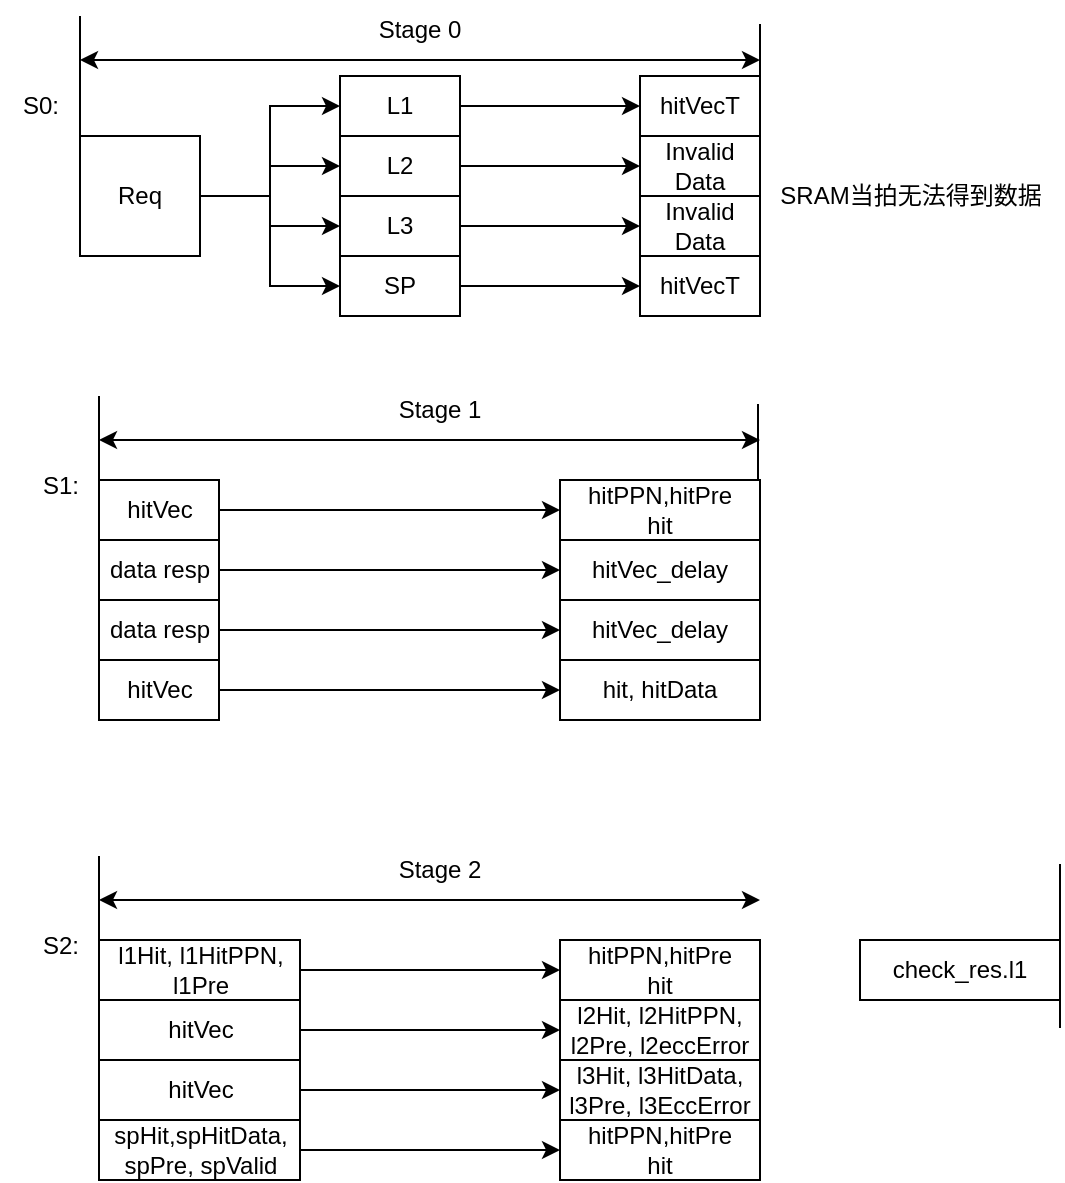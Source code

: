 <mxfile version="24.0.4" type="github">
  <diagram name="第 1 页" id="2D09tRjOOLw1QeDDmu1q">
    <mxGraphModel dx="791" dy="1106" grid="1" gridSize="10" guides="1" tooltips="1" connect="1" arrows="1" fold="1" page="1" pageScale="1" pageWidth="1600" pageHeight="900" math="0" shadow="0">
      <root>
        <mxCell id="0" />
        <mxCell id="1" parent="0" />
        <mxCell id="KDayziZo-Zm0KuNPOGni-1" value="S0:" style="text;html=1;align=center;verticalAlign=middle;resizable=0;points=[];autosize=1;strokeColor=none;fillColor=none;" parent="1" vertex="1">
          <mxGeometry x="30" y="128" width="40" height="30" as="geometry" />
        </mxCell>
        <mxCell id="KDayziZo-Zm0KuNPOGni-2" value="" style="endArrow=none;html=1;rounded=0;" parent="1" edge="1">
          <mxGeometry width="50" height="50" relative="1" as="geometry">
            <mxPoint x="70" y="180" as="sourcePoint" />
            <mxPoint x="70" y="98" as="targetPoint" />
          </mxGeometry>
        </mxCell>
        <mxCell id="KDayziZo-Zm0KuNPOGni-11" style="edgeStyle=orthogonalEdgeStyle;rounded=0;orthogonalLoop=1;jettySize=auto;html=1;exitX=1;exitY=0.5;exitDx=0;exitDy=0;entryX=0;entryY=0.5;entryDx=0;entryDy=0;" parent="1" source="KDayziZo-Zm0KuNPOGni-3" target="KDayziZo-Zm0KuNPOGni-5" edge="1">
          <mxGeometry relative="1" as="geometry">
            <mxPoint x="160" y="140" as="targetPoint" />
          </mxGeometry>
        </mxCell>
        <mxCell id="KDayziZo-Zm0KuNPOGni-12" style="edgeStyle=orthogonalEdgeStyle;rounded=0;orthogonalLoop=1;jettySize=auto;html=1;exitX=1;exitY=0.5;exitDx=0;exitDy=0;entryX=0;entryY=0.5;entryDx=0;entryDy=0;" parent="1" source="KDayziZo-Zm0KuNPOGni-3" target="KDayziZo-Zm0KuNPOGni-6" edge="1">
          <mxGeometry relative="1" as="geometry" />
        </mxCell>
        <mxCell id="KDayziZo-Zm0KuNPOGni-13" style="edgeStyle=orthogonalEdgeStyle;rounded=0;orthogonalLoop=1;jettySize=auto;html=1;exitX=1;exitY=0.5;exitDx=0;exitDy=0;entryX=0;entryY=0.5;entryDx=0;entryDy=0;" parent="1" source="KDayziZo-Zm0KuNPOGni-3" target="KDayziZo-Zm0KuNPOGni-7" edge="1">
          <mxGeometry relative="1" as="geometry" />
        </mxCell>
        <mxCell id="KDayziZo-Zm0KuNPOGni-14" style="edgeStyle=orthogonalEdgeStyle;rounded=0;orthogonalLoop=1;jettySize=auto;html=1;exitX=1;exitY=0.5;exitDx=0;exitDy=0;" parent="1" source="KDayziZo-Zm0KuNPOGni-3" target="KDayziZo-Zm0KuNPOGni-8" edge="1">
          <mxGeometry relative="1" as="geometry" />
        </mxCell>
        <mxCell id="KDayziZo-Zm0KuNPOGni-3" value="Req" style="rounded=0;whiteSpace=wrap;html=1;" parent="1" vertex="1">
          <mxGeometry x="70" y="158" width="60" height="60" as="geometry" />
        </mxCell>
        <mxCell id="KDayziZo-Zm0KuNPOGni-20" style="edgeStyle=orthogonalEdgeStyle;rounded=0;orthogonalLoop=1;jettySize=auto;html=1;exitX=1;exitY=0.5;exitDx=0;exitDy=0;" parent="1" source="KDayziZo-Zm0KuNPOGni-5" target="KDayziZo-Zm0KuNPOGni-15" edge="1">
          <mxGeometry relative="1" as="geometry" />
        </mxCell>
        <mxCell id="KDayziZo-Zm0KuNPOGni-5" value="&lt;div&gt;L1&lt;br&gt;&lt;/div&gt;" style="rounded=0;whiteSpace=wrap;html=1;" parent="1" vertex="1">
          <mxGeometry x="200" y="128" width="60" height="30" as="geometry" />
        </mxCell>
        <mxCell id="KDayziZo-Zm0KuNPOGni-21" style="edgeStyle=orthogonalEdgeStyle;rounded=0;orthogonalLoop=1;jettySize=auto;html=1;exitX=1;exitY=0.5;exitDx=0;exitDy=0;entryX=0;entryY=0.5;entryDx=0;entryDy=0;" parent="1" source="KDayziZo-Zm0KuNPOGni-6" target="KDayziZo-Zm0KuNPOGni-16" edge="1">
          <mxGeometry relative="1" as="geometry" />
        </mxCell>
        <mxCell id="KDayziZo-Zm0KuNPOGni-6" value="&lt;div&gt;L2&lt;/div&gt;" style="rounded=0;whiteSpace=wrap;html=1;" parent="1" vertex="1">
          <mxGeometry x="200" y="158" width="60" height="30" as="geometry" />
        </mxCell>
        <mxCell id="KDayziZo-Zm0KuNPOGni-22" style="edgeStyle=orthogonalEdgeStyle;rounded=0;orthogonalLoop=1;jettySize=auto;html=1;exitX=1;exitY=0.5;exitDx=0;exitDy=0;entryX=0;entryY=0.5;entryDx=0;entryDy=0;" parent="1" source="KDayziZo-Zm0KuNPOGni-7" target="KDayziZo-Zm0KuNPOGni-17" edge="1">
          <mxGeometry relative="1" as="geometry" />
        </mxCell>
        <mxCell id="KDayziZo-Zm0KuNPOGni-7" value="&lt;div&gt;L3&lt;/div&gt;" style="rounded=0;whiteSpace=wrap;html=1;" parent="1" vertex="1">
          <mxGeometry x="200" y="188" width="60" height="30" as="geometry" />
        </mxCell>
        <mxCell id="KDayziZo-Zm0KuNPOGni-23" style="edgeStyle=orthogonalEdgeStyle;rounded=0;orthogonalLoop=1;jettySize=auto;html=1;exitX=1;exitY=0.5;exitDx=0;exitDy=0;entryX=0;entryY=0.5;entryDx=0;entryDy=0;" parent="1" source="KDayziZo-Zm0KuNPOGni-8" target="KDayziZo-Zm0KuNPOGni-18" edge="1">
          <mxGeometry relative="1" as="geometry" />
        </mxCell>
        <mxCell id="KDayziZo-Zm0KuNPOGni-8" value="SP" style="rounded=0;whiteSpace=wrap;html=1;" parent="1" vertex="1">
          <mxGeometry x="200" y="218" width="60" height="30" as="geometry" />
        </mxCell>
        <mxCell id="KDayziZo-Zm0KuNPOGni-15" value="hitVecT" style="rounded=0;whiteSpace=wrap;html=1;" parent="1" vertex="1">
          <mxGeometry x="350" y="128" width="60" height="30" as="geometry" />
        </mxCell>
        <mxCell id="KDayziZo-Zm0KuNPOGni-16" value="Invalid Data" style="rounded=0;whiteSpace=wrap;html=1;" parent="1" vertex="1">
          <mxGeometry x="350" y="158" width="60" height="30" as="geometry" />
        </mxCell>
        <mxCell id="KDayziZo-Zm0KuNPOGni-17" value="Invalid Data" style="rounded=0;whiteSpace=wrap;html=1;" parent="1" vertex="1">
          <mxGeometry x="350" y="188" width="60" height="30" as="geometry" />
        </mxCell>
        <mxCell id="KDayziZo-Zm0KuNPOGni-18" value="hitVecT" style="rounded=0;whiteSpace=wrap;html=1;" parent="1" vertex="1">
          <mxGeometry x="350" y="218" width="60" height="30" as="geometry" />
        </mxCell>
        <mxCell id="KDayziZo-Zm0KuNPOGni-24" value="" style="endArrow=none;html=1;rounded=0;" parent="1" edge="1">
          <mxGeometry width="50" height="50" relative="1" as="geometry">
            <mxPoint x="410" y="184" as="sourcePoint" />
            <mxPoint x="410" y="102" as="targetPoint" />
          </mxGeometry>
        </mxCell>
        <mxCell id="KDayziZo-Zm0KuNPOGni-26" value="" style="endArrow=classic;startArrow=classic;html=1;rounded=0;" parent="1" edge="1">
          <mxGeometry width="50" height="50" relative="1" as="geometry">
            <mxPoint x="70" y="120" as="sourcePoint" />
            <mxPoint x="410" y="120" as="targetPoint" />
          </mxGeometry>
        </mxCell>
        <mxCell id="KDayziZo-Zm0KuNPOGni-27" value="Stage 0" style="text;html=1;align=center;verticalAlign=middle;whiteSpace=wrap;rounded=0;" parent="1" vertex="1">
          <mxGeometry x="210" y="90" width="60" height="30" as="geometry" />
        </mxCell>
        <mxCell id="KDayziZo-Zm0KuNPOGni-29" value="&lt;div&gt;SRAM当拍无法得到数据&lt;/div&gt;" style="text;html=1;align=center;verticalAlign=middle;resizable=0;points=[];autosize=1;strokeColor=none;fillColor=none;" parent="1" vertex="1">
          <mxGeometry x="410" y="173" width="150" height="30" as="geometry" />
        </mxCell>
        <mxCell id="KDayziZo-Zm0KuNPOGni-30" value="S1:" style="text;html=1;align=center;verticalAlign=middle;resizable=0;points=[];autosize=1;strokeColor=none;fillColor=none;" parent="1" vertex="1">
          <mxGeometry x="39.5" y="318" width="40" height="30" as="geometry" />
        </mxCell>
        <mxCell id="KDayziZo-Zm0KuNPOGni-31" value="" style="endArrow=none;html=1;rounded=0;" parent="1" edge="1">
          <mxGeometry width="50" height="50" relative="1" as="geometry">
            <mxPoint x="79.5" y="370" as="sourcePoint" />
            <mxPoint x="79.5" y="288" as="targetPoint" />
          </mxGeometry>
        </mxCell>
        <mxCell id="QyjKprxtbFDP2P_U_kmZ-10" style="edgeStyle=orthogonalEdgeStyle;rounded=0;orthogonalLoop=1;jettySize=auto;html=1;exitX=1;exitY=0.5;exitDx=0;exitDy=0;entryX=0;entryY=0.5;entryDx=0;entryDy=0;" edge="1" parent="1" source="KDayziZo-Zm0KuNPOGni-45" target="QyjKprxtbFDP2P_U_kmZ-6">
          <mxGeometry relative="1" as="geometry" />
        </mxCell>
        <mxCell id="KDayziZo-Zm0KuNPOGni-45" value="hitVec" style="rounded=0;whiteSpace=wrap;html=1;" parent="1" vertex="1">
          <mxGeometry x="79.5" y="330" width="60" height="30" as="geometry" />
        </mxCell>
        <mxCell id="QyjKprxtbFDP2P_U_kmZ-11" style="edgeStyle=orthogonalEdgeStyle;rounded=0;orthogonalLoop=1;jettySize=auto;html=1;exitX=1;exitY=0.5;exitDx=0;exitDy=0;entryX=0;entryY=0.5;entryDx=0;entryDy=0;" edge="1" parent="1" source="KDayziZo-Zm0KuNPOGni-46" target="QyjKprxtbFDP2P_U_kmZ-7">
          <mxGeometry relative="1" as="geometry" />
        </mxCell>
        <mxCell id="KDayziZo-Zm0KuNPOGni-46" value="data resp" style="rounded=0;whiteSpace=wrap;html=1;" parent="1" vertex="1">
          <mxGeometry x="79.5" y="360" width="60" height="30" as="geometry" />
        </mxCell>
        <mxCell id="QyjKprxtbFDP2P_U_kmZ-12" style="edgeStyle=orthogonalEdgeStyle;rounded=0;orthogonalLoop=1;jettySize=auto;html=1;exitX=1;exitY=0.5;exitDx=0;exitDy=0;entryX=0;entryY=0.5;entryDx=0;entryDy=0;" edge="1" parent="1" source="KDayziZo-Zm0KuNPOGni-47" target="QyjKprxtbFDP2P_U_kmZ-8">
          <mxGeometry relative="1" as="geometry" />
        </mxCell>
        <mxCell id="KDayziZo-Zm0KuNPOGni-47" value="data resp" style="rounded=0;whiteSpace=wrap;html=1;" parent="1" vertex="1">
          <mxGeometry x="79.5" y="390" width="60" height="30" as="geometry" />
        </mxCell>
        <mxCell id="QyjKprxtbFDP2P_U_kmZ-13" style="edgeStyle=orthogonalEdgeStyle;rounded=0;orthogonalLoop=1;jettySize=auto;html=1;exitX=1;exitY=0.5;exitDx=0;exitDy=0;entryX=0;entryY=0.5;entryDx=0;entryDy=0;" edge="1" parent="1" source="KDayziZo-Zm0KuNPOGni-48" target="QyjKprxtbFDP2P_U_kmZ-9">
          <mxGeometry relative="1" as="geometry" />
        </mxCell>
        <mxCell id="KDayziZo-Zm0KuNPOGni-48" value="hitVec" style="rounded=0;whiteSpace=wrap;html=1;" parent="1" vertex="1">
          <mxGeometry x="79.5" y="420" width="60" height="30" as="geometry" />
        </mxCell>
        <mxCell id="KDayziZo-Zm0KuNPOGni-49" value="" style="endArrow=none;html=1;rounded=0;" parent="1" edge="1">
          <mxGeometry width="50" height="50" relative="1" as="geometry">
            <mxPoint x="409" y="374" as="sourcePoint" />
            <mxPoint x="409" y="292" as="targetPoint" />
          </mxGeometry>
        </mxCell>
        <mxCell id="KDayziZo-Zm0KuNPOGni-50" value="" style="endArrow=classic;startArrow=classic;html=1;rounded=0;" parent="1" edge="1">
          <mxGeometry width="50" height="50" relative="1" as="geometry">
            <mxPoint x="79.5" y="310" as="sourcePoint" />
            <mxPoint x="410" y="310" as="targetPoint" />
          </mxGeometry>
        </mxCell>
        <mxCell id="KDayziZo-Zm0KuNPOGni-51" value="Stage 1" style="text;html=1;align=center;verticalAlign=middle;whiteSpace=wrap;rounded=0;" parent="1" vertex="1">
          <mxGeometry x="219.5" y="280" width="60" height="30" as="geometry" />
        </mxCell>
        <mxCell id="QyjKprxtbFDP2P_U_kmZ-1" value="&lt;div&gt;hitPPN,hitPre&lt;/div&gt;&lt;div&gt;hit&lt;br&gt;&lt;/div&gt;" style="rounded=0;whiteSpace=wrap;html=1;" vertex="1" parent="1">
          <mxGeometry x="310" y="330" width="100" height="30" as="geometry" />
        </mxCell>
        <mxCell id="QyjKprxtbFDP2P_U_kmZ-2" value="No Data" style="rounded=0;whiteSpace=wrap;html=1;" vertex="1" parent="1">
          <mxGeometry x="310" y="360" width="100" height="30" as="geometry" />
        </mxCell>
        <mxCell id="QyjKprxtbFDP2P_U_kmZ-3" value="No Data" style="rounded=0;whiteSpace=wrap;html=1;" vertex="1" parent="1">
          <mxGeometry x="310" y="390" width="100" height="30" as="geometry" />
        </mxCell>
        <mxCell id="QyjKprxtbFDP2P_U_kmZ-5" value="&lt;div&gt;hitPPN,hitPre&lt;/div&gt;&lt;div&gt;hit&lt;br&gt;&lt;/div&gt;" style="rounded=0;whiteSpace=wrap;html=1;" vertex="1" parent="1">
          <mxGeometry x="310" y="420" width="100" height="30" as="geometry" />
        </mxCell>
        <mxCell id="QyjKprxtbFDP2P_U_kmZ-6" value="&lt;div&gt;hitPPN,hitPre&lt;/div&gt;&lt;div&gt;hit&lt;br&gt;&lt;/div&gt;" style="rounded=0;whiteSpace=wrap;html=1;" vertex="1" parent="1">
          <mxGeometry x="310" y="330" width="100" height="30" as="geometry" />
        </mxCell>
        <mxCell id="QyjKprxtbFDP2P_U_kmZ-7" value="hitVec_delay" style="rounded=0;whiteSpace=wrap;html=1;" vertex="1" parent="1">
          <mxGeometry x="310" y="360" width="100" height="30" as="geometry" />
        </mxCell>
        <mxCell id="QyjKprxtbFDP2P_U_kmZ-8" value="hitVec_delay" style="rounded=0;whiteSpace=wrap;html=1;" vertex="1" parent="1">
          <mxGeometry x="310" y="390" width="100" height="30" as="geometry" />
        </mxCell>
        <mxCell id="QyjKprxtbFDP2P_U_kmZ-9" value="&lt;div&gt;hit, hitData&lt;br&gt;&lt;/div&gt;" style="rounded=0;whiteSpace=wrap;html=1;" vertex="1" parent="1">
          <mxGeometry x="310" y="420" width="100" height="30" as="geometry" />
        </mxCell>
        <mxCell id="QyjKprxtbFDP2P_U_kmZ-14" value="S2:" style="text;html=1;align=center;verticalAlign=middle;resizable=0;points=[];autosize=1;strokeColor=none;fillColor=none;" vertex="1" parent="1">
          <mxGeometry x="39.5" y="548" width="40" height="30" as="geometry" />
        </mxCell>
        <mxCell id="QyjKprxtbFDP2P_U_kmZ-15" value="" style="endArrow=none;html=1;rounded=0;" edge="1" parent="1">
          <mxGeometry width="50" height="50" relative="1" as="geometry">
            <mxPoint x="79.5" y="600" as="sourcePoint" />
            <mxPoint x="79.5" y="518" as="targetPoint" />
          </mxGeometry>
        </mxCell>
        <mxCell id="QyjKprxtbFDP2P_U_kmZ-16" style="edgeStyle=orthogonalEdgeStyle;rounded=0;orthogonalLoop=1;jettySize=auto;html=1;exitX=1;exitY=0.5;exitDx=0;exitDy=0;entryX=0;entryY=0.5;entryDx=0;entryDy=0;" edge="1" source="QyjKprxtbFDP2P_U_kmZ-17" target="QyjKprxtbFDP2P_U_kmZ-31" parent="1">
          <mxGeometry relative="1" as="geometry" />
        </mxCell>
        <mxCell id="QyjKprxtbFDP2P_U_kmZ-17" value="l1Hit, l1HitPPN, l1Pre" style="rounded=0;whiteSpace=wrap;html=1;" vertex="1" parent="1">
          <mxGeometry x="79.5" y="560" width="100.5" height="30" as="geometry" />
        </mxCell>
        <mxCell id="QyjKprxtbFDP2P_U_kmZ-18" style="edgeStyle=orthogonalEdgeStyle;rounded=0;orthogonalLoop=1;jettySize=auto;html=1;exitX=1;exitY=0.5;exitDx=0;exitDy=0;entryX=0;entryY=0.5;entryDx=0;entryDy=0;" edge="1" source="QyjKprxtbFDP2P_U_kmZ-19" target="QyjKprxtbFDP2P_U_kmZ-32" parent="1">
          <mxGeometry relative="1" as="geometry" />
        </mxCell>
        <mxCell id="QyjKprxtbFDP2P_U_kmZ-19" value="hitVec" style="rounded=0;whiteSpace=wrap;html=1;" vertex="1" parent="1">
          <mxGeometry x="79.5" y="590" width="100.5" height="30" as="geometry" />
        </mxCell>
        <mxCell id="QyjKprxtbFDP2P_U_kmZ-20" style="edgeStyle=orthogonalEdgeStyle;rounded=0;orthogonalLoop=1;jettySize=auto;html=1;exitX=1;exitY=0.5;exitDx=0;exitDy=0;entryX=0;entryY=0.5;entryDx=0;entryDy=0;" edge="1" source="QyjKprxtbFDP2P_U_kmZ-21" target="QyjKprxtbFDP2P_U_kmZ-33" parent="1">
          <mxGeometry relative="1" as="geometry" />
        </mxCell>
        <mxCell id="QyjKprxtbFDP2P_U_kmZ-21" value="hitVec" style="rounded=0;whiteSpace=wrap;html=1;" vertex="1" parent="1">
          <mxGeometry x="79.5" y="620" width="100.5" height="30" as="geometry" />
        </mxCell>
        <mxCell id="QyjKprxtbFDP2P_U_kmZ-22" style="edgeStyle=orthogonalEdgeStyle;rounded=0;orthogonalLoop=1;jettySize=auto;html=1;exitX=1;exitY=0.5;exitDx=0;exitDy=0;entryX=0;entryY=0.5;entryDx=0;entryDy=0;" edge="1" source="QyjKprxtbFDP2P_U_kmZ-23" target="QyjKprxtbFDP2P_U_kmZ-34" parent="1">
          <mxGeometry relative="1" as="geometry" />
        </mxCell>
        <mxCell id="QyjKprxtbFDP2P_U_kmZ-23" value="&lt;div&gt;spHit,spHitData, &lt;br&gt;&lt;/div&gt;&lt;div&gt;spPre, spValid&lt;br&gt;&lt;/div&gt;" style="rounded=0;whiteSpace=wrap;html=1;" vertex="1" parent="1">
          <mxGeometry x="79.5" y="650" width="100.5" height="30" as="geometry" />
        </mxCell>
        <mxCell id="QyjKprxtbFDP2P_U_kmZ-24" value="" style="endArrow=none;html=1;rounded=0;" edge="1" parent="1">
          <mxGeometry width="50" height="50" relative="1" as="geometry">
            <mxPoint x="560" y="604" as="sourcePoint" />
            <mxPoint x="560" y="522" as="targetPoint" />
          </mxGeometry>
        </mxCell>
        <mxCell id="QyjKprxtbFDP2P_U_kmZ-25" value="" style="endArrow=classic;startArrow=classic;html=1;rounded=0;" edge="1" parent="1">
          <mxGeometry width="50" height="50" relative="1" as="geometry">
            <mxPoint x="79.5" y="540" as="sourcePoint" />
            <mxPoint x="410" y="540" as="targetPoint" />
          </mxGeometry>
        </mxCell>
        <mxCell id="QyjKprxtbFDP2P_U_kmZ-26" value="Stage 2" style="text;html=1;align=center;verticalAlign=middle;whiteSpace=wrap;rounded=0;" vertex="1" parent="1">
          <mxGeometry x="219.5" y="510" width="60" height="30" as="geometry" />
        </mxCell>
        <mxCell id="QyjKprxtbFDP2P_U_kmZ-27" value="&lt;div&gt;hitPPN,hitPre&lt;/div&gt;&lt;div&gt;hit&lt;br&gt;&lt;/div&gt;" style="rounded=0;whiteSpace=wrap;html=1;" vertex="1" parent="1">
          <mxGeometry x="310" y="560" width="100" height="30" as="geometry" />
        </mxCell>
        <mxCell id="QyjKprxtbFDP2P_U_kmZ-28" value="No Data" style="rounded=0;whiteSpace=wrap;html=1;" vertex="1" parent="1">
          <mxGeometry x="310" y="590" width="100" height="30" as="geometry" />
        </mxCell>
        <mxCell id="QyjKprxtbFDP2P_U_kmZ-29" value="No Data" style="rounded=0;whiteSpace=wrap;html=1;" vertex="1" parent="1">
          <mxGeometry x="310" y="620" width="100" height="30" as="geometry" />
        </mxCell>
        <mxCell id="QyjKprxtbFDP2P_U_kmZ-30" value="&lt;div&gt;hitPPN,hitPre&lt;/div&gt;&lt;div&gt;hit&lt;br&gt;&lt;/div&gt;" style="rounded=0;whiteSpace=wrap;html=1;" vertex="1" parent="1">
          <mxGeometry x="310" y="650" width="100" height="30" as="geometry" />
        </mxCell>
        <mxCell id="QyjKprxtbFDP2P_U_kmZ-31" value="&lt;div&gt;hitPPN,hitPre&lt;/div&gt;&lt;div&gt;hit&lt;br&gt;&lt;/div&gt;" style="rounded=0;whiteSpace=wrap;html=1;" vertex="1" parent="1">
          <mxGeometry x="310" y="560" width="100" height="30" as="geometry" />
        </mxCell>
        <mxCell id="QyjKprxtbFDP2P_U_kmZ-32" value="l2Hit, l2HitPPN, l2Pre, l2eccError" style="rounded=0;whiteSpace=wrap;html=1;" vertex="1" parent="1">
          <mxGeometry x="310" y="590" width="100" height="30" as="geometry" />
        </mxCell>
        <mxCell id="QyjKprxtbFDP2P_U_kmZ-33" value="l3Hit, l3HitData, l3Pre, l3EccError" style="rounded=0;whiteSpace=wrap;html=1;" vertex="1" parent="1">
          <mxGeometry x="310" y="620" width="100" height="30" as="geometry" />
        </mxCell>
        <mxCell id="QyjKprxtbFDP2P_U_kmZ-34" value="&lt;div&gt;hitPPN,hitPre&lt;/div&gt;&lt;div&gt;hit&lt;br&gt;&lt;/div&gt;" style="rounded=0;whiteSpace=wrap;html=1;" vertex="1" parent="1">
          <mxGeometry x="310" y="650" width="100" height="30" as="geometry" />
        </mxCell>
        <mxCell id="QyjKprxtbFDP2P_U_kmZ-36" value="check_res.l1" style="rounded=0;whiteSpace=wrap;html=1;" vertex="1" parent="1">
          <mxGeometry x="460" y="560" width="100" height="30" as="geometry" />
        </mxCell>
      </root>
    </mxGraphModel>
  </diagram>
</mxfile>
